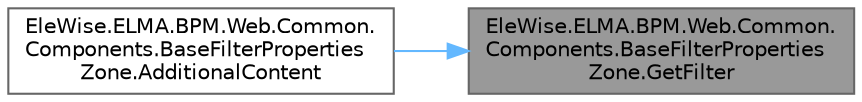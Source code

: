 digraph "EleWise.ELMA.BPM.Web.Common.Components.BaseFilterPropertiesZone.GetFilter"
{
 // LATEX_PDF_SIZE
  bgcolor="transparent";
  edge [fontname=Helvetica,fontsize=10,labelfontname=Helvetica,labelfontsize=10];
  node [fontname=Helvetica,fontsize=10,shape=box,height=0.2,width=0.4];
  rankdir="RL";
  Node1 [id="Node000001",label="EleWise.ELMA.BPM.Web.Common.\lComponents.BaseFilterProperties\lZone.GetFilter",height=0.2,width=0.4,color="gray40", fillcolor="grey60", style="filled", fontcolor="black",tooltip="Получить фильтр"];
  Node1 -> Node2 [id="edge1_Node000001_Node000002",dir="back",color="steelblue1",style="solid",tooltip=" "];
  Node2 [id="Node000002",label="EleWise.ELMA.BPM.Web.Common.\lComponents.BaseFilterProperties\lZone.AdditionalContent",height=0.2,width=0.4,color="grey40", fillcolor="white", style="filled",URL="$class_ele_wise_1_1_e_l_m_a_1_1_b_p_m_1_1_web_1_1_common_1_1_components_1_1_base_filter_properties_zone.html#a5fd132cad896c3987e5adf91256cde74",tooltip="Дополнительный контент для рендера"];
}
